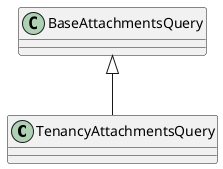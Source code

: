 @startuml
class TenancyAttachmentsQuery {
}
BaseAttachmentsQuery <|-- TenancyAttachmentsQuery
@enduml
